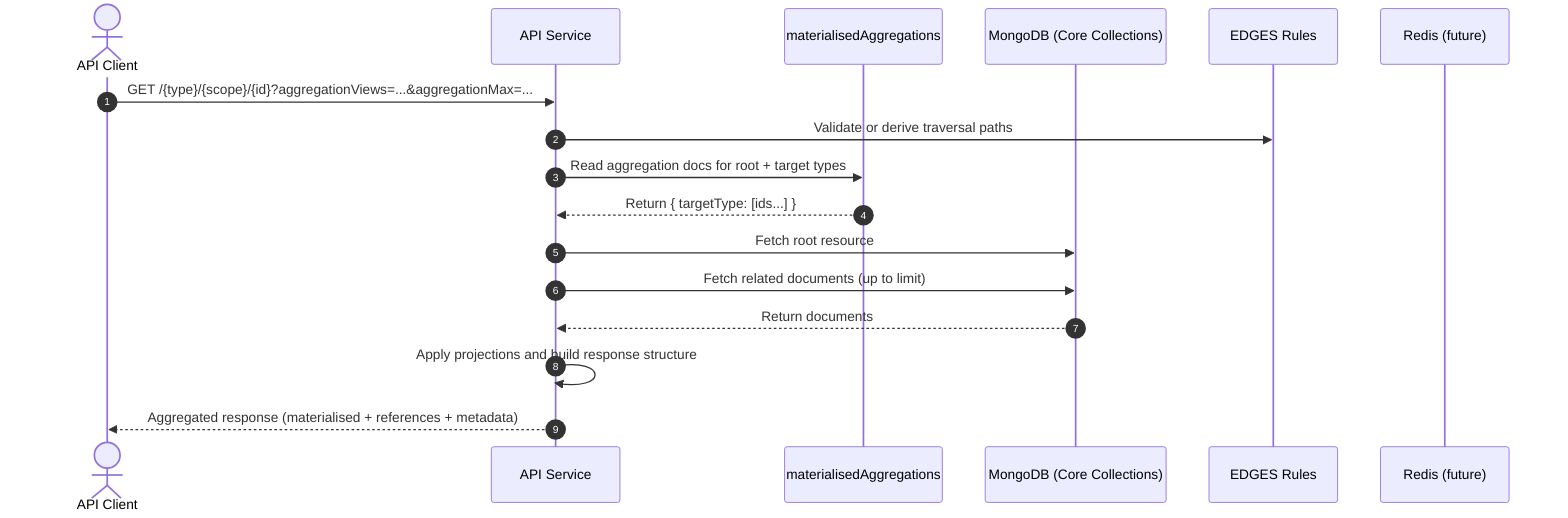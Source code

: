 sequenceDiagram
  autonumber
  actor Client as API Client
  participant API as API Service
  participant MatAgg as materialisedAggregations
  participant Mongo as MongoDB (Core Collections)
  participant Edges as EDGES Rules
  participant Cache as Redis (future)

  Client->>API: GET /{type}/{scope}/{id}?aggregationViews=...&aggregationMax=...
  API->>Edges: Validate or derive traversal paths
  API->>MatAgg: Read aggregation docs for root + target types
  MatAgg-->>API: Return { targetType: [ids...] }
  API->>Mongo: Fetch root resource
  API->>Mongo: Fetch related documents (up to limit)
  Mongo-->>API: Return documents
  API->>API: Apply projections and build response structure
  API-->>Client: Aggregated response (materialised + references + metadata)